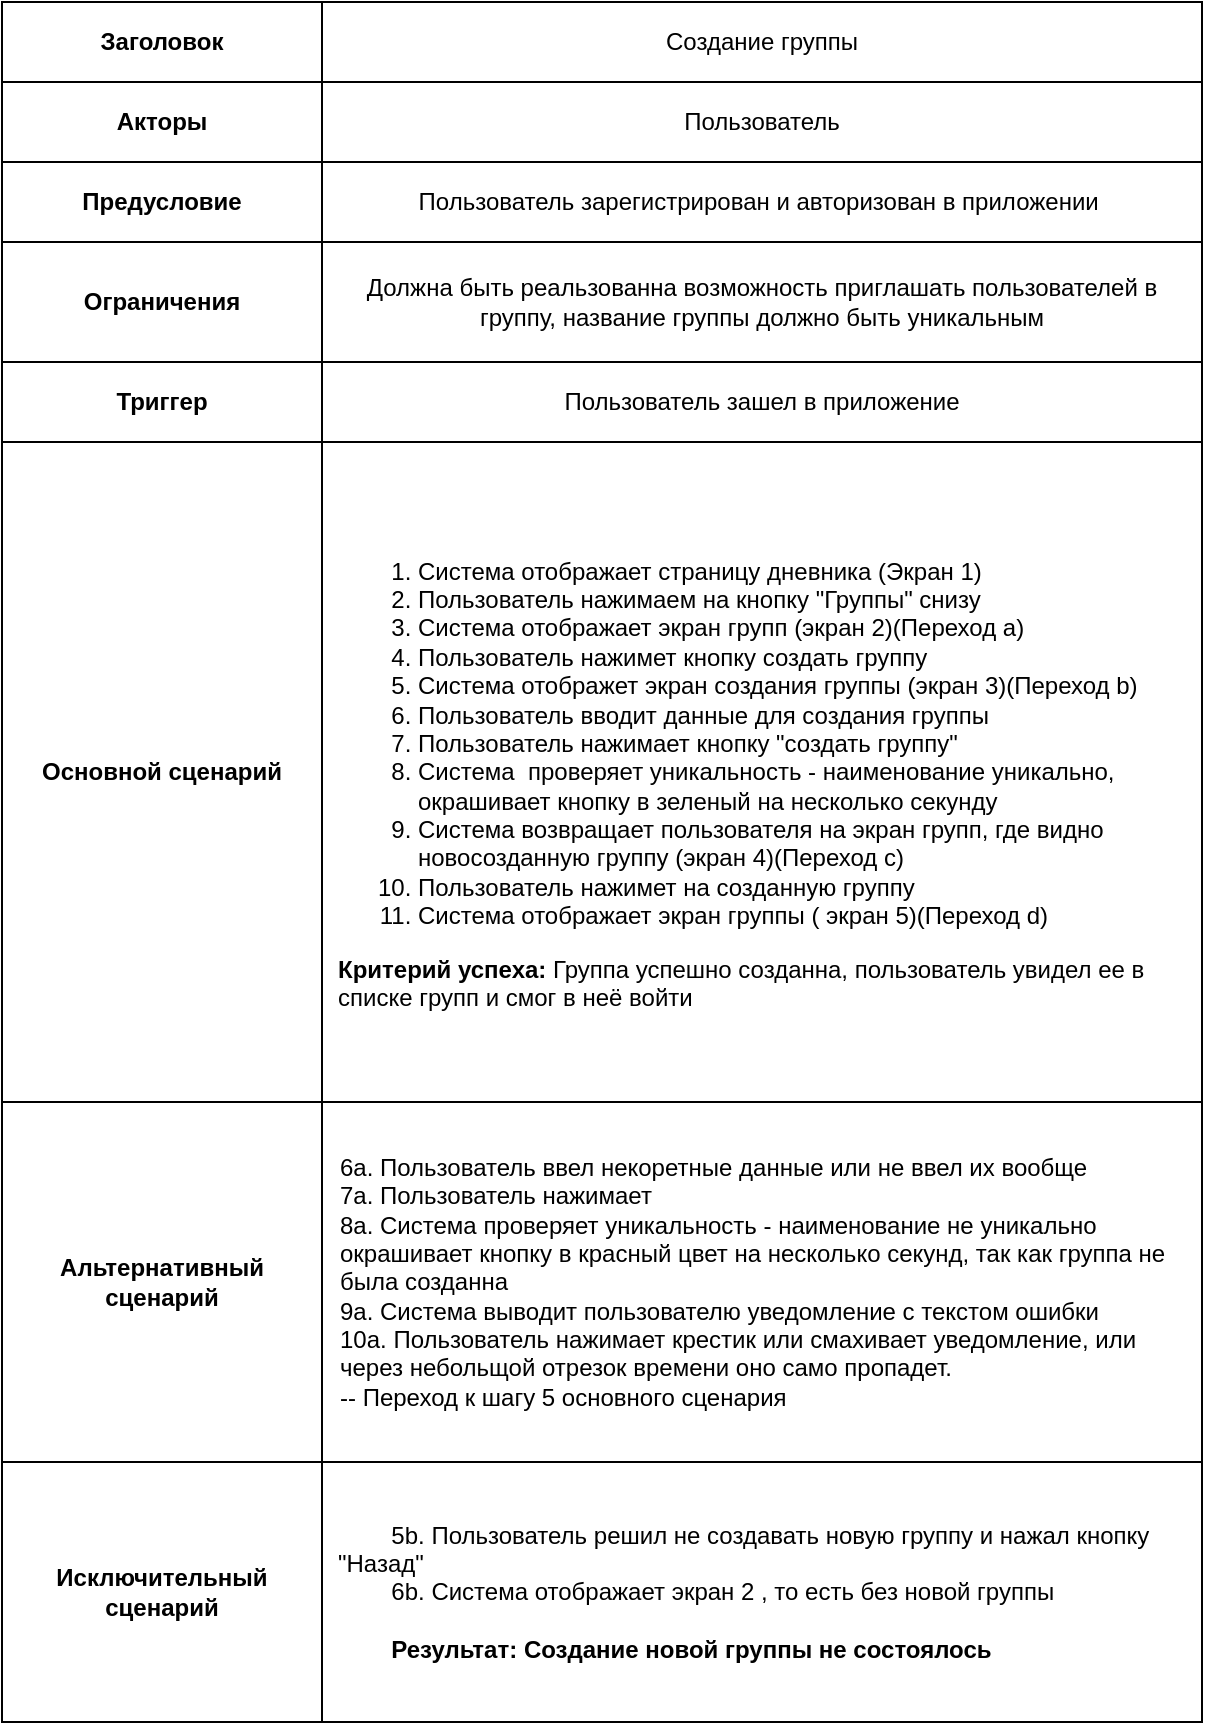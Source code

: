 <mxfile version="20.8.16" type="device"><diagram id="iSdH8Bf3Pxa846-qju2B" name="Шаблон"><mxGraphModel dx="780" dy="504" grid="1" gridSize="10" guides="1" tooltips="1" connect="1" arrows="1" fold="1" page="1" pageScale="1" pageWidth="1169" pageHeight="827" math="0" shadow="0"><root><mxCell id="0"/><mxCell id="1" parent="0"/><mxCell id="zbbdRsWJu0Iv-5m-wHh3-1" value="" style="shape=table;startSize=0;container=1;collapsible=0;childLayout=tableLayout;" parent="1" vertex="1"><mxGeometry x="850" y="230" width="600" height="860" as="geometry"/></mxCell><mxCell id="zbbdRsWJu0Iv-5m-wHh3-2" value="" style="shape=tableRow;horizontal=0;startSize=0;swimlaneHead=0;swimlaneBody=0;strokeColor=inherit;top=0;left=0;bottom=0;right=0;collapsible=0;dropTarget=0;fillColor=none;points=[[0,0.5],[1,0.5]];portConstraint=eastwest;" parent="zbbdRsWJu0Iv-5m-wHh3-1" vertex="1"><mxGeometry width="600" height="40" as="geometry"/></mxCell><mxCell id="zbbdRsWJu0Iv-5m-wHh3-3" value="&lt;b&gt;Заголовок&lt;/b&gt;" style="shape=partialRectangle;html=1;whiteSpace=wrap;connectable=0;strokeColor=inherit;overflow=hidden;fillColor=none;top=0;left=0;bottom=0;right=0;pointerEvents=1;" parent="zbbdRsWJu0Iv-5m-wHh3-2" vertex="1"><mxGeometry width="160" height="40" as="geometry"><mxRectangle width="160" height="40" as="alternateBounds"/></mxGeometry></mxCell><mxCell id="zbbdRsWJu0Iv-5m-wHh3-4" value="Создание группы" style="shape=partialRectangle;html=1;whiteSpace=wrap;connectable=0;strokeColor=inherit;overflow=hidden;fillColor=none;top=0;left=0;bottom=0;right=0;pointerEvents=1;spacingLeft=7;spacingRight=7;" parent="zbbdRsWJu0Iv-5m-wHh3-2" vertex="1"><mxGeometry x="160" width="440" height="40" as="geometry"><mxRectangle width="440" height="40" as="alternateBounds"/></mxGeometry></mxCell><mxCell id="zbbdRsWJu0Iv-5m-wHh3-5" value="" style="shape=tableRow;horizontal=0;startSize=0;swimlaneHead=0;swimlaneBody=0;strokeColor=inherit;top=0;left=0;bottom=0;right=0;collapsible=0;dropTarget=0;fillColor=none;points=[[0,0.5],[1,0.5]];portConstraint=eastwest;" parent="zbbdRsWJu0Iv-5m-wHh3-1" vertex="1"><mxGeometry y="40" width="600" height="40" as="geometry"/></mxCell><mxCell id="zbbdRsWJu0Iv-5m-wHh3-6" value="&lt;b&gt;Акторы&lt;/b&gt;" style="shape=partialRectangle;html=1;whiteSpace=wrap;connectable=0;strokeColor=inherit;overflow=hidden;fillColor=none;top=0;left=0;bottom=0;right=0;pointerEvents=1;" parent="zbbdRsWJu0Iv-5m-wHh3-5" vertex="1"><mxGeometry width="160" height="40" as="geometry"><mxRectangle width="160" height="40" as="alternateBounds"/></mxGeometry></mxCell><mxCell id="zbbdRsWJu0Iv-5m-wHh3-7" value="Пользователь" style="shape=partialRectangle;html=1;whiteSpace=wrap;connectable=0;strokeColor=inherit;overflow=hidden;fillColor=none;top=0;left=0;bottom=0;right=0;pointerEvents=1;spacingLeft=7;spacingRight=7;" parent="zbbdRsWJu0Iv-5m-wHh3-5" vertex="1"><mxGeometry x="160" width="440" height="40" as="geometry"><mxRectangle width="440" height="40" as="alternateBounds"/></mxGeometry></mxCell><mxCell id="zbbdRsWJu0Iv-5m-wHh3-8" value="" style="shape=tableRow;horizontal=0;startSize=0;swimlaneHead=0;swimlaneBody=0;strokeColor=inherit;top=0;left=0;bottom=0;right=0;collapsible=0;dropTarget=0;fillColor=none;points=[[0,0.5],[1,0.5]];portConstraint=eastwest;" parent="zbbdRsWJu0Iv-5m-wHh3-1" vertex="1"><mxGeometry y="80" width="600" height="40" as="geometry"/></mxCell><mxCell id="zbbdRsWJu0Iv-5m-wHh3-9" value="&lt;b&gt;Предусловие&lt;/b&gt;" style="shape=partialRectangle;html=1;whiteSpace=wrap;connectable=0;strokeColor=inherit;overflow=hidden;fillColor=none;top=0;left=0;bottom=0;right=0;pointerEvents=1;" parent="zbbdRsWJu0Iv-5m-wHh3-8" vertex="1"><mxGeometry width="160" height="40" as="geometry"><mxRectangle width="160" height="40" as="alternateBounds"/></mxGeometry></mxCell><mxCell id="zbbdRsWJu0Iv-5m-wHh3-10" value="Пользователь зарегистрирован и авторизован в приложении&amp;nbsp;" style="shape=partialRectangle;html=1;whiteSpace=wrap;connectable=0;strokeColor=inherit;overflow=hidden;fillColor=none;top=0;left=0;bottom=0;right=0;pointerEvents=1;spacingLeft=7;spacingRight=7;" parent="zbbdRsWJu0Iv-5m-wHh3-8" vertex="1"><mxGeometry x="160" width="440" height="40" as="geometry"><mxRectangle width="440" height="40" as="alternateBounds"/></mxGeometry></mxCell><mxCell id="zbbdRsWJu0Iv-5m-wHh3-11" value="" style="shape=tableRow;horizontal=0;startSize=0;swimlaneHead=0;swimlaneBody=0;strokeColor=inherit;top=0;left=0;bottom=0;right=0;collapsible=0;dropTarget=0;fillColor=none;points=[[0,0.5],[1,0.5]];portConstraint=eastwest;" parent="zbbdRsWJu0Iv-5m-wHh3-1" vertex="1"><mxGeometry y="120" width="600" height="60" as="geometry"/></mxCell><mxCell id="zbbdRsWJu0Iv-5m-wHh3-12" value="&lt;b&gt;Ограничения&lt;/b&gt;" style="shape=partialRectangle;html=1;whiteSpace=wrap;connectable=0;strokeColor=inherit;overflow=hidden;fillColor=none;top=0;left=0;bottom=0;right=0;pointerEvents=1;" parent="zbbdRsWJu0Iv-5m-wHh3-11" vertex="1"><mxGeometry width="160" height="60" as="geometry"><mxRectangle width="160" height="60" as="alternateBounds"/></mxGeometry></mxCell><mxCell id="zbbdRsWJu0Iv-5m-wHh3-13" value="Должна быть реальзованна возможность приглашать пользователей в группу, название группы должно быть уникальным" style="shape=partialRectangle;html=1;whiteSpace=wrap;connectable=0;strokeColor=inherit;overflow=hidden;fillColor=none;top=0;left=0;bottom=0;right=0;pointerEvents=1;spacingLeft=7;spacingRight=7;" parent="zbbdRsWJu0Iv-5m-wHh3-11" vertex="1"><mxGeometry x="160" width="440" height="60" as="geometry"><mxRectangle width="440" height="60" as="alternateBounds"/></mxGeometry></mxCell><mxCell id="zbbdRsWJu0Iv-5m-wHh3-14" value="" style="shape=tableRow;horizontal=0;startSize=0;swimlaneHead=0;swimlaneBody=0;strokeColor=inherit;top=0;left=0;bottom=0;right=0;collapsible=0;dropTarget=0;fillColor=none;points=[[0,0.5],[1,0.5]];portConstraint=eastwest;" parent="zbbdRsWJu0Iv-5m-wHh3-1" vertex="1"><mxGeometry y="180" width="600" height="40" as="geometry"/></mxCell><mxCell id="zbbdRsWJu0Iv-5m-wHh3-15" value="&lt;b&gt;Триггер&lt;/b&gt;" style="shape=partialRectangle;html=1;whiteSpace=wrap;connectable=0;strokeColor=inherit;overflow=hidden;fillColor=none;top=0;left=0;bottom=0;right=0;pointerEvents=1;" parent="zbbdRsWJu0Iv-5m-wHh3-14" vertex="1"><mxGeometry width="160" height="40" as="geometry"><mxRectangle width="160" height="40" as="alternateBounds"/></mxGeometry></mxCell><mxCell id="zbbdRsWJu0Iv-5m-wHh3-16" value="Пользователь зашел в приложение" style="shape=partialRectangle;html=1;whiteSpace=wrap;connectable=0;strokeColor=inherit;overflow=hidden;fillColor=none;top=0;left=0;bottom=0;right=0;pointerEvents=1;spacingLeft=7;spacingRight=7;" parent="zbbdRsWJu0Iv-5m-wHh3-14" vertex="1"><mxGeometry x="160" width="440" height="40" as="geometry"><mxRectangle width="440" height="40" as="alternateBounds"/></mxGeometry></mxCell><mxCell id="zbbdRsWJu0Iv-5m-wHh3-17" value="" style="shape=tableRow;horizontal=0;startSize=0;swimlaneHead=0;swimlaneBody=0;strokeColor=inherit;top=0;left=0;bottom=0;right=0;collapsible=0;dropTarget=0;fillColor=none;points=[[0,0.5],[1,0.5]];portConstraint=eastwest;" parent="zbbdRsWJu0Iv-5m-wHh3-1" vertex="1"><mxGeometry y="220" width="600" height="330" as="geometry"/></mxCell><mxCell id="zbbdRsWJu0Iv-5m-wHh3-18" value="&lt;b&gt;Основной сценарий&lt;/b&gt;" style="shape=partialRectangle;html=1;whiteSpace=wrap;connectable=0;strokeColor=inherit;overflow=hidden;fillColor=none;top=0;left=0;bottom=0;right=0;pointerEvents=1;" parent="zbbdRsWJu0Iv-5m-wHh3-17" vertex="1"><mxGeometry width="160" height="330" as="geometry"><mxRectangle width="160" height="330" as="alternateBounds"/></mxGeometry></mxCell><mxCell id="zbbdRsWJu0Iv-5m-wHh3-19" value="&lt;ol style=&quot;text-align: left;&quot;&gt;&lt;li&gt;Система отображает страницу дневника (Экран 1)&lt;/li&gt;&lt;li&gt;Пользователь нажимаем на кнопку &quot;Группы&quot; снизу&lt;/li&gt;&lt;li&gt;Система отображает экран групп (экран 2)(Переход a)&lt;/li&gt;&lt;li&gt;Пользователь нажимет кнопку создать группу&lt;/li&gt;&lt;li&gt;Система отображет экран создания группы (экран 3)(Переход b)&lt;/li&gt;&lt;li&gt;Пользователь вводит данные для создания группы&lt;/li&gt;&lt;li&gt;Пользователь нажимает кнопку &quot;создать группу&quot;&lt;/li&gt;&lt;li&gt;Система&amp;nbsp; проверяет уникальность - наименование уникально, окрашивает кнопку в зеленый на несколько секунду&lt;/li&gt;&lt;li&gt;Система возвращает пользователя на экран групп, где видно новосозданную группу (экран 4)(Переход c)&lt;/li&gt;&lt;li&gt;Пользователь нажимет на созданную группу&lt;/li&gt;&lt;li&gt;Система отображает экран группы ( экран 5)(Переход d)&lt;/li&gt;&lt;/ol&gt;&lt;span style=&quot;background-color: initial;&quot;&gt;&lt;div style=&quot;text-align: left;&quot;&gt;&lt;b style=&quot;font-weight: bold; background-color: initial;&quot;&gt;&lt;span style=&quot;&quot;&gt;&#9;&lt;/span&gt;&lt;/b&gt;&lt;b style=&quot;font-weight: bold; background-color: initial; text-align: center;&quot;&gt;Критерий успеха: &lt;/b&gt;&lt;span style=&quot;background-color: initial; text-align: center;&quot;&gt;Группа успешно созданна, пользователь увидел ее в списке групп и смог в неё войти&lt;/span&gt;&lt;/div&gt;&lt;/span&gt;" style="shape=partialRectangle;html=1;whiteSpace=wrap;connectable=0;strokeColor=inherit;overflow=hidden;fillColor=none;top=0;left=0;bottom=0;right=0;pointerEvents=1;spacingLeft=7;spacingRight=7;" parent="zbbdRsWJu0Iv-5m-wHh3-17" vertex="1"><mxGeometry x="160" width="440" height="330" as="geometry"><mxRectangle width="440" height="330" as="alternateBounds"/></mxGeometry></mxCell><mxCell id="zbbdRsWJu0Iv-5m-wHh3-20" value="" style="shape=tableRow;horizontal=0;startSize=0;swimlaneHead=0;swimlaneBody=0;strokeColor=inherit;top=0;left=0;bottom=0;right=0;collapsible=0;dropTarget=0;fillColor=none;points=[[0,0.5],[1,0.5]];portConstraint=eastwest;" parent="zbbdRsWJu0Iv-5m-wHh3-1" vertex="1"><mxGeometry y="550" width="600" height="180" as="geometry"/></mxCell><mxCell id="zbbdRsWJu0Iv-5m-wHh3-21" value="&lt;b&gt;Альтернативный сценарий&lt;/b&gt;" style="shape=partialRectangle;html=1;whiteSpace=wrap;connectable=0;strokeColor=inherit;overflow=hidden;fillColor=none;top=0;left=0;bottom=0;right=0;pointerEvents=1;" parent="zbbdRsWJu0Iv-5m-wHh3-20" vertex="1"><mxGeometry width="160" height="180" as="geometry"><mxRectangle width="160" height="180" as="alternateBounds"/></mxGeometry></mxCell><mxCell id="zbbdRsWJu0Iv-5m-wHh3-22" value="&lt;span style=&quot;background-color: initial;&quot;&gt;&lt;span style=&quot;&quot;&gt;&#9;&lt;/span&gt;6а. Пользователь ввел некоретные данные или не ввел их вообще&lt;br&gt;&lt;/span&gt;7а. Пользователь нажимает&amp;nbsp;&lt;br&gt;8а. Система&amp;nbsp;&lt;span style=&quot;background-color: initial;&quot;&gt;&lt;/span&gt;проверяет уникальность - наименование не уникально&lt;span style=&quot;background-color: initial;&quot;&gt;&lt;br&gt;окрашивает кнопку в красный цвет на несколько секунд, так как группа не была созданна&lt;br&gt;&lt;/span&gt;9а. Система выводит пользователю уведомление с текстом ошибки&lt;br&gt;10a. Пользователь нажимает крестик или смахивает уведомление, или через небольщой отрезок времени оно само пропадет.&lt;br&gt;&lt;span style=&quot;&quot;&gt;&#9;&lt;/span&gt;-- Переход к шагу 5 основного сценария" style="shape=partialRectangle;html=1;whiteSpace=wrap;connectable=0;strokeColor=inherit;overflow=hidden;fillColor=none;top=0;left=0;bottom=0;right=0;pointerEvents=1;align=left;spacingLeft=7;spacingRight=7;" parent="zbbdRsWJu0Iv-5m-wHh3-20" vertex="1"><mxGeometry x="160" width="440" height="180" as="geometry"><mxRectangle width="440" height="180" as="alternateBounds"/></mxGeometry></mxCell><mxCell id="zbbdRsWJu0Iv-5m-wHh3-23" value="" style="shape=tableRow;horizontal=0;startSize=0;swimlaneHead=0;swimlaneBody=0;strokeColor=inherit;top=0;left=0;bottom=0;right=0;collapsible=0;dropTarget=0;fillColor=none;points=[[0,0.5],[1,0.5]];portConstraint=eastwest;" parent="zbbdRsWJu0Iv-5m-wHh3-1" vertex="1"><mxGeometry y="730" width="600" height="130" as="geometry"/></mxCell><mxCell id="zbbdRsWJu0Iv-5m-wHh3-24" value="&lt;b&gt;Исключительный сценарий&lt;/b&gt;" style="shape=partialRectangle;html=1;whiteSpace=wrap;connectable=0;strokeColor=inherit;overflow=hidden;fillColor=none;top=0;left=0;bottom=0;right=0;pointerEvents=1;" parent="zbbdRsWJu0Iv-5m-wHh3-23" vertex="1"><mxGeometry width="160" height="130" as="geometry"><mxRectangle width="160" height="130" as="alternateBounds"/></mxGeometry></mxCell><mxCell id="zbbdRsWJu0Iv-5m-wHh3-25" value="&lt;div style=&quot;text-align: left;&quot;&gt;&lt;span style=&quot;background-color: initial;&quot;&gt;&lt;span style=&quot;white-space: pre;&quot;&gt;&#9;&lt;/span&gt;5b. Пользователь решил не создавать новую группу и нажал кнопку &quot;Назад&quot;&lt;/span&gt;&lt;/div&gt;&lt;div style=&quot;text-align: left;&quot;&gt;&lt;span style=&quot;background-color: initial;&quot;&gt;&lt;span style=&quot;white-space: pre;&quot;&gt;&#9;&lt;/span&gt;6b. Система отображает экран 2 , то есть без новой группы&lt;br&gt;&lt;/span&gt;&lt;/div&gt;&lt;div&gt;&lt;span style=&quot;text-align: left;&quot;&gt;&lt;br&gt;&lt;/span&gt;&lt;/div&gt;&lt;div style=&quot;text-align: left;&quot;&gt;&lt;b style=&quot;background-color: initial;&quot;&gt;&lt;span style=&quot;white-space: pre;&quot;&gt;&#9;&lt;/span&gt;Результат&lt;/b&gt;&lt;b style=&quot;background-color: initial;&quot;&gt;: Создание новой группы не состоялось&lt;/b&gt;&lt;span style=&quot;text-align: left;&quot;&gt;&lt;br&gt;&lt;/span&gt;&lt;/div&gt;" style="shape=partialRectangle;html=1;whiteSpace=wrap;connectable=0;strokeColor=inherit;overflow=hidden;fillColor=none;top=0;left=0;bottom=0;right=0;pointerEvents=1;spacingLeft=7;spacingRight=7;" parent="zbbdRsWJu0Iv-5m-wHh3-23" vertex="1"><mxGeometry x="160" width="440" height="130" as="geometry"><mxRectangle width="440" height="130" as="alternateBounds"/></mxGeometry></mxCell></root></mxGraphModel></diagram></mxfile>